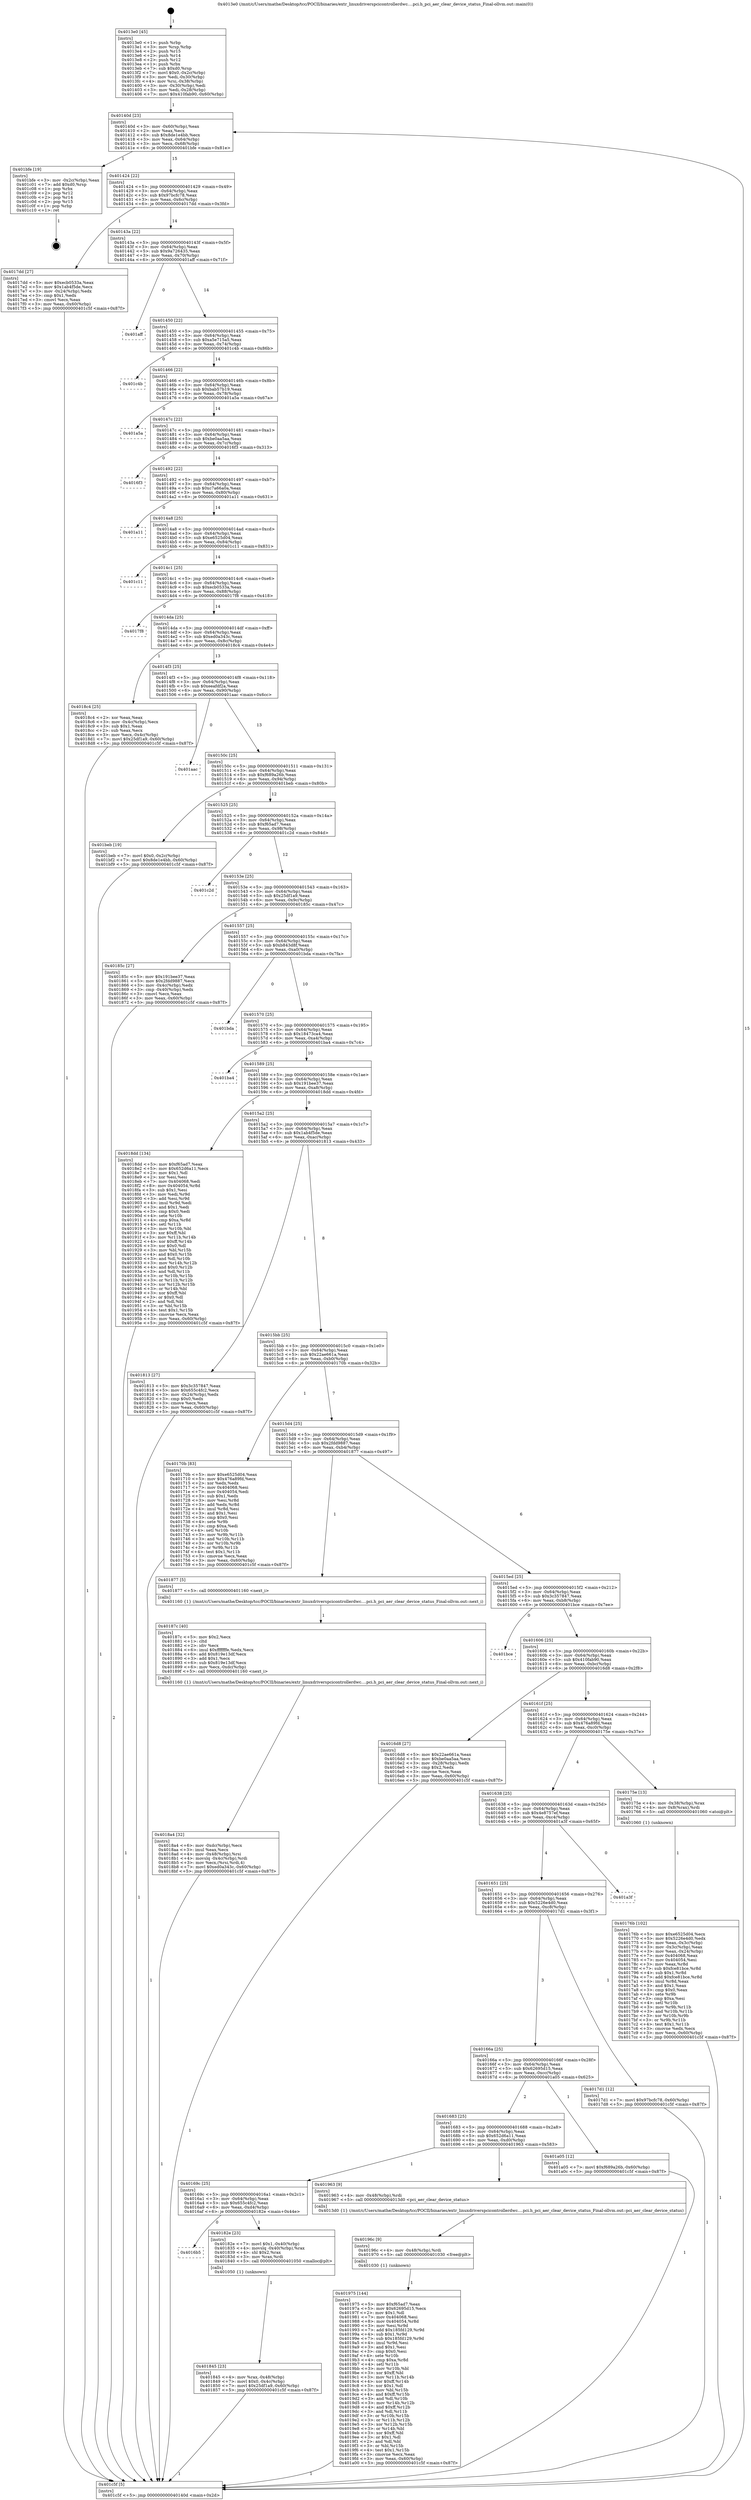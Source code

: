digraph "0x4013e0" {
  label = "0x4013e0 (/mnt/c/Users/mathe/Desktop/tcc/POCII/binaries/extr_linuxdriverspcicontrollerdwc....pci.h_pci_aer_clear_device_status_Final-ollvm.out::main(0))"
  labelloc = "t"
  node[shape=record]

  Entry [label="",width=0.3,height=0.3,shape=circle,fillcolor=black,style=filled]
  "0x40140d" [label="{
     0x40140d [23]\l
     | [instrs]\l
     &nbsp;&nbsp;0x40140d \<+3\>: mov -0x60(%rbp),%eax\l
     &nbsp;&nbsp;0x401410 \<+2\>: mov %eax,%ecx\l
     &nbsp;&nbsp;0x401412 \<+6\>: sub $0x8de1e4bb,%ecx\l
     &nbsp;&nbsp;0x401418 \<+3\>: mov %eax,-0x64(%rbp)\l
     &nbsp;&nbsp;0x40141b \<+3\>: mov %ecx,-0x68(%rbp)\l
     &nbsp;&nbsp;0x40141e \<+6\>: je 0000000000401bfe \<main+0x81e\>\l
  }"]
  "0x401bfe" [label="{
     0x401bfe [19]\l
     | [instrs]\l
     &nbsp;&nbsp;0x401bfe \<+3\>: mov -0x2c(%rbp),%eax\l
     &nbsp;&nbsp;0x401c01 \<+7\>: add $0xd0,%rsp\l
     &nbsp;&nbsp;0x401c08 \<+1\>: pop %rbx\l
     &nbsp;&nbsp;0x401c09 \<+2\>: pop %r12\l
     &nbsp;&nbsp;0x401c0b \<+2\>: pop %r14\l
     &nbsp;&nbsp;0x401c0d \<+2\>: pop %r15\l
     &nbsp;&nbsp;0x401c0f \<+1\>: pop %rbp\l
     &nbsp;&nbsp;0x401c10 \<+1\>: ret\l
  }"]
  "0x401424" [label="{
     0x401424 [22]\l
     | [instrs]\l
     &nbsp;&nbsp;0x401424 \<+5\>: jmp 0000000000401429 \<main+0x49\>\l
     &nbsp;&nbsp;0x401429 \<+3\>: mov -0x64(%rbp),%eax\l
     &nbsp;&nbsp;0x40142c \<+5\>: sub $0x97bcfc78,%eax\l
     &nbsp;&nbsp;0x401431 \<+3\>: mov %eax,-0x6c(%rbp)\l
     &nbsp;&nbsp;0x401434 \<+6\>: je 00000000004017dd \<main+0x3fd\>\l
  }"]
  Exit [label="",width=0.3,height=0.3,shape=circle,fillcolor=black,style=filled,peripheries=2]
  "0x4017dd" [label="{
     0x4017dd [27]\l
     | [instrs]\l
     &nbsp;&nbsp;0x4017dd \<+5\>: mov $0xecb0533a,%eax\l
     &nbsp;&nbsp;0x4017e2 \<+5\>: mov $0x1ab4f5de,%ecx\l
     &nbsp;&nbsp;0x4017e7 \<+3\>: mov -0x24(%rbp),%edx\l
     &nbsp;&nbsp;0x4017ea \<+3\>: cmp $0x1,%edx\l
     &nbsp;&nbsp;0x4017ed \<+3\>: cmovl %ecx,%eax\l
     &nbsp;&nbsp;0x4017f0 \<+3\>: mov %eax,-0x60(%rbp)\l
     &nbsp;&nbsp;0x4017f3 \<+5\>: jmp 0000000000401c5f \<main+0x87f\>\l
  }"]
  "0x40143a" [label="{
     0x40143a [22]\l
     | [instrs]\l
     &nbsp;&nbsp;0x40143a \<+5\>: jmp 000000000040143f \<main+0x5f\>\l
     &nbsp;&nbsp;0x40143f \<+3\>: mov -0x64(%rbp),%eax\l
     &nbsp;&nbsp;0x401442 \<+5\>: sub $0x9a726435,%eax\l
     &nbsp;&nbsp;0x401447 \<+3\>: mov %eax,-0x70(%rbp)\l
     &nbsp;&nbsp;0x40144a \<+6\>: je 0000000000401aff \<main+0x71f\>\l
  }"]
  "0x401975" [label="{
     0x401975 [144]\l
     | [instrs]\l
     &nbsp;&nbsp;0x401975 \<+5\>: mov $0xf65ad7,%eax\l
     &nbsp;&nbsp;0x40197a \<+5\>: mov $0x62695d15,%ecx\l
     &nbsp;&nbsp;0x40197f \<+2\>: mov $0x1,%dl\l
     &nbsp;&nbsp;0x401981 \<+7\>: mov 0x404068,%esi\l
     &nbsp;&nbsp;0x401988 \<+8\>: mov 0x404054,%r8d\l
     &nbsp;&nbsp;0x401990 \<+3\>: mov %esi,%r9d\l
     &nbsp;&nbsp;0x401993 \<+7\>: add $0x185fd129,%r9d\l
     &nbsp;&nbsp;0x40199a \<+4\>: sub $0x1,%r9d\l
     &nbsp;&nbsp;0x40199e \<+7\>: sub $0x185fd129,%r9d\l
     &nbsp;&nbsp;0x4019a5 \<+4\>: imul %r9d,%esi\l
     &nbsp;&nbsp;0x4019a9 \<+3\>: and $0x1,%esi\l
     &nbsp;&nbsp;0x4019ac \<+3\>: cmp $0x0,%esi\l
     &nbsp;&nbsp;0x4019af \<+4\>: sete %r10b\l
     &nbsp;&nbsp;0x4019b3 \<+4\>: cmp $0xa,%r8d\l
     &nbsp;&nbsp;0x4019b7 \<+4\>: setl %r11b\l
     &nbsp;&nbsp;0x4019bb \<+3\>: mov %r10b,%bl\l
     &nbsp;&nbsp;0x4019be \<+3\>: xor $0xff,%bl\l
     &nbsp;&nbsp;0x4019c1 \<+3\>: mov %r11b,%r14b\l
     &nbsp;&nbsp;0x4019c4 \<+4\>: xor $0xff,%r14b\l
     &nbsp;&nbsp;0x4019c8 \<+3\>: xor $0x1,%dl\l
     &nbsp;&nbsp;0x4019cb \<+3\>: mov %bl,%r15b\l
     &nbsp;&nbsp;0x4019ce \<+4\>: and $0xff,%r15b\l
     &nbsp;&nbsp;0x4019d2 \<+3\>: and %dl,%r10b\l
     &nbsp;&nbsp;0x4019d5 \<+3\>: mov %r14b,%r12b\l
     &nbsp;&nbsp;0x4019d8 \<+4\>: and $0xff,%r12b\l
     &nbsp;&nbsp;0x4019dc \<+3\>: and %dl,%r11b\l
     &nbsp;&nbsp;0x4019df \<+3\>: or %r10b,%r15b\l
     &nbsp;&nbsp;0x4019e2 \<+3\>: or %r11b,%r12b\l
     &nbsp;&nbsp;0x4019e5 \<+3\>: xor %r12b,%r15b\l
     &nbsp;&nbsp;0x4019e8 \<+3\>: or %r14b,%bl\l
     &nbsp;&nbsp;0x4019eb \<+3\>: xor $0xff,%bl\l
     &nbsp;&nbsp;0x4019ee \<+3\>: or $0x1,%dl\l
     &nbsp;&nbsp;0x4019f1 \<+2\>: and %dl,%bl\l
     &nbsp;&nbsp;0x4019f3 \<+3\>: or %bl,%r15b\l
     &nbsp;&nbsp;0x4019f6 \<+4\>: test $0x1,%r15b\l
     &nbsp;&nbsp;0x4019fa \<+3\>: cmovne %ecx,%eax\l
     &nbsp;&nbsp;0x4019fd \<+3\>: mov %eax,-0x60(%rbp)\l
     &nbsp;&nbsp;0x401a00 \<+5\>: jmp 0000000000401c5f \<main+0x87f\>\l
  }"]
  "0x401aff" [label="{
     0x401aff\l
  }", style=dashed]
  "0x401450" [label="{
     0x401450 [22]\l
     | [instrs]\l
     &nbsp;&nbsp;0x401450 \<+5\>: jmp 0000000000401455 \<main+0x75\>\l
     &nbsp;&nbsp;0x401455 \<+3\>: mov -0x64(%rbp),%eax\l
     &nbsp;&nbsp;0x401458 \<+5\>: sub $0xa5e715a5,%eax\l
     &nbsp;&nbsp;0x40145d \<+3\>: mov %eax,-0x74(%rbp)\l
     &nbsp;&nbsp;0x401460 \<+6\>: je 0000000000401c4b \<main+0x86b\>\l
  }"]
  "0x40196c" [label="{
     0x40196c [9]\l
     | [instrs]\l
     &nbsp;&nbsp;0x40196c \<+4\>: mov -0x48(%rbp),%rdi\l
     &nbsp;&nbsp;0x401970 \<+5\>: call 0000000000401030 \<free@plt\>\l
     | [calls]\l
     &nbsp;&nbsp;0x401030 \{1\} (unknown)\l
  }"]
  "0x401c4b" [label="{
     0x401c4b\l
  }", style=dashed]
  "0x401466" [label="{
     0x401466 [22]\l
     | [instrs]\l
     &nbsp;&nbsp;0x401466 \<+5\>: jmp 000000000040146b \<main+0x8b\>\l
     &nbsp;&nbsp;0x40146b \<+3\>: mov -0x64(%rbp),%eax\l
     &nbsp;&nbsp;0x40146e \<+5\>: sub $0xbab57b19,%eax\l
     &nbsp;&nbsp;0x401473 \<+3\>: mov %eax,-0x78(%rbp)\l
     &nbsp;&nbsp;0x401476 \<+6\>: je 0000000000401a5a \<main+0x67a\>\l
  }"]
  "0x4018a4" [label="{
     0x4018a4 [32]\l
     | [instrs]\l
     &nbsp;&nbsp;0x4018a4 \<+6\>: mov -0xdc(%rbp),%ecx\l
     &nbsp;&nbsp;0x4018aa \<+3\>: imul %eax,%ecx\l
     &nbsp;&nbsp;0x4018ad \<+4\>: mov -0x48(%rbp),%rsi\l
     &nbsp;&nbsp;0x4018b1 \<+4\>: movslq -0x4c(%rbp),%rdi\l
     &nbsp;&nbsp;0x4018b5 \<+3\>: mov %ecx,(%rsi,%rdi,4)\l
     &nbsp;&nbsp;0x4018b8 \<+7\>: movl $0xed0a343c,-0x60(%rbp)\l
     &nbsp;&nbsp;0x4018bf \<+5\>: jmp 0000000000401c5f \<main+0x87f\>\l
  }"]
  "0x401a5a" [label="{
     0x401a5a\l
  }", style=dashed]
  "0x40147c" [label="{
     0x40147c [22]\l
     | [instrs]\l
     &nbsp;&nbsp;0x40147c \<+5\>: jmp 0000000000401481 \<main+0xa1\>\l
     &nbsp;&nbsp;0x401481 \<+3\>: mov -0x64(%rbp),%eax\l
     &nbsp;&nbsp;0x401484 \<+5\>: sub $0xbe0aa5aa,%eax\l
     &nbsp;&nbsp;0x401489 \<+3\>: mov %eax,-0x7c(%rbp)\l
     &nbsp;&nbsp;0x40148c \<+6\>: je 00000000004016f3 \<main+0x313\>\l
  }"]
  "0x40187c" [label="{
     0x40187c [40]\l
     | [instrs]\l
     &nbsp;&nbsp;0x40187c \<+5\>: mov $0x2,%ecx\l
     &nbsp;&nbsp;0x401881 \<+1\>: cltd\l
     &nbsp;&nbsp;0x401882 \<+2\>: idiv %ecx\l
     &nbsp;&nbsp;0x401884 \<+6\>: imul $0xfffffffe,%edx,%ecx\l
     &nbsp;&nbsp;0x40188a \<+6\>: add $0x819e13df,%ecx\l
     &nbsp;&nbsp;0x401890 \<+3\>: add $0x1,%ecx\l
     &nbsp;&nbsp;0x401893 \<+6\>: sub $0x819e13df,%ecx\l
     &nbsp;&nbsp;0x401899 \<+6\>: mov %ecx,-0xdc(%rbp)\l
     &nbsp;&nbsp;0x40189f \<+5\>: call 0000000000401160 \<next_i\>\l
     | [calls]\l
     &nbsp;&nbsp;0x401160 \{1\} (/mnt/c/Users/mathe/Desktop/tcc/POCII/binaries/extr_linuxdriverspcicontrollerdwc....pci.h_pci_aer_clear_device_status_Final-ollvm.out::next_i)\l
  }"]
  "0x4016f3" [label="{
     0x4016f3\l
  }", style=dashed]
  "0x401492" [label="{
     0x401492 [22]\l
     | [instrs]\l
     &nbsp;&nbsp;0x401492 \<+5\>: jmp 0000000000401497 \<main+0xb7\>\l
     &nbsp;&nbsp;0x401497 \<+3\>: mov -0x64(%rbp),%eax\l
     &nbsp;&nbsp;0x40149a \<+5\>: sub $0xc7a66a0a,%eax\l
     &nbsp;&nbsp;0x40149f \<+3\>: mov %eax,-0x80(%rbp)\l
     &nbsp;&nbsp;0x4014a2 \<+6\>: je 0000000000401a11 \<main+0x631\>\l
  }"]
  "0x401845" [label="{
     0x401845 [23]\l
     | [instrs]\l
     &nbsp;&nbsp;0x401845 \<+4\>: mov %rax,-0x48(%rbp)\l
     &nbsp;&nbsp;0x401849 \<+7\>: movl $0x0,-0x4c(%rbp)\l
     &nbsp;&nbsp;0x401850 \<+7\>: movl $0x25df1a9,-0x60(%rbp)\l
     &nbsp;&nbsp;0x401857 \<+5\>: jmp 0000000000401c5f \<main+0x87f\>\l
  }"]
  "0x401a11" [label="{
     0x401a11\l
  }", style=dashed]
  "0x4014a8" [label="{
     0x4014a8 [25]\l
     | [instrs]\l
     &nbsp;&nbsp;0x4014a8 \<+5\>: jmp 00000000004014ad \<main+0xcd\>\l
     &nbsp;&nbsp;0x4014ad \<+3\>: mov -0x64(%rbp),%eax\l
     &nbsp;&nbsp;0x4014b0 \<+5\>: sub $0xe6525d04,%eax\l
     &nbsp;&nbsp;0x4014b5 \<+6\>: mov %eax,-0x84(%rbp)\l
     &nbsp;&nbsp;0x4014bb \<+6\>: je 0000000000401c11 \<main+0x831\>\l
  }"]
  "0x4016b5" [label="{
     0x4016b5\l
  }", style=dashed]
  "0x401c11" [label="{
     0x401c11\l
  }", style=dashed]
  "0x4014c1" [label="{
     0x4014c1 [25]\l
     | [instrs]\l
     &nbsp;&nbsp;0x4014c1 \<+5\>: jmp 00000000004014c6 \<main+0xe6\>\l
     &nbsp;&nbsp;0x4014c6 \<+3\>: mov -0x64(%rbp),%eax\l
     &nbsp;&nbsp;0x4014c9 \<+5\>: sub $0xecb0533a,%eax\l
     &nbsp;&nbsp;0x4014ce \<+6\>: mov %eax,-0x88(%rbp)\l
     &nbsp;&nbsp;0x4014d4 \<+6\>: je 00000000004017f8 \<main+0x418\>\l
  }"]
  "0x40182e" [label="{
     0x40182e [23]\l
     | [instrs]\l
     &nbsp;&nbsp;0x40182e \<+7\>: movl $0x1,-0x40(%rbp)\l
     &nbsp;&nbsp;0x401835 \<+4\>: movslq -0x40(%rbp),%rax\l
     &nbsp;&nbsp;0x401839 \<+4\>: shl $0x2,%rax\l
     &nbsp;&nbsp;0x40183d \<+3\>: mov %rax,%rdi\l
     &nbsp;&nbsp;0x401840 \<+5\>: call 0000000000401050 \<malloc@plt\>\l
     | [calls]\l
     &nbsp;&nbsp;0x401050 \{1\} (unknown)\l
  }"]
  "0x4017f8" [label="{
     0x4017f8\l
  }", style=dashed]
  "0x4014da" [label="{
     0x4014da [25]\l
     | [instrs]\l
     &nbsp;&nbsp;0x4014da \<+5\>: jmp 00000000004014df \<main+0xff\>\l
     &nbsp;&nbsp;0x4014df \<+3\>: mov -0x64(%rbp),%eax\l
     &nbsp;&nbsp;0x4014e2 \<+5\>: sub $0xed0a343c,%eax\l
     &nbsp;&nbsp;0x4014e7 \<+6\>: mov %eax,-0x8c(%rbp)\l
     &nbsp;&nbsp;0x4014ed \<+6\>: je 00000000004018c4 \<main+0x4e4\>\l
  }"]
  "0x40169c" [label="{
     0x40169c [25]\l
     | [instrs]\l
     &nbsp;&nbsp;0x40169c \<+5\>: jmp 00000000004016a1 \<main+0x2c1\>\l
     &nbsp;&nbsp;0x4016a1 \<+3\>: mov -0x64(%rbp),%eax\l
     &nbsp;&nbsp;0x4016a4 \<+5\>: sub $0x655c4fc2,%eax\l
     &nbsp;&nbsp;0x4016a9 \<+6\>: mov %eax,-0xd4(%rbp)\l
     &nbsp;&nbsp;0x4016af \<+6\>: je 000000000040182e \<main+0x44e\>\l
  }"]
  "0x4018c4" [label="{
     0x4018c4 [25]\l
     | [instrs]\l
     &nbsp;&nbsp;0x4018c4 \<+2\>: xor %eax,%eax\l
     &nbsp;&nbsp;0x4018c6 \<+3\>: mov -0x4c(%rbp),%ecx\l
     &nbsp;&nbsp;0x4018c9 \<+3\>: sub $0x1,%eax\l
     &nbsp;&nbsp;0x4018cc \<+2\>: sub %eax,%ecx\l
     &nbsp;&nbsp;0x4018ce \<+3\>: mov %ecx,-0x4c(%rbp)\l
     &nbsp;&nbsp;0x4018d1 \<+7\>: movl $0x25df1a9,-0x60(%rbp)\l
     &nbsp;&nbsp;0x4018d8 \<+5\>: jmp 0000000000401c5f \<main+0x87f\>\l
  }"]
  "0x4014f3" [label="{
     0x4014f3 [25]\l
     | [instrs]\l
     &nbsp;&nbsp;0x4014f3 \<+5\>: jmp 00000000004014f8 \<main+0x118\>\l
     &nbsp;&nbsp;0x4014f8 \<+3\>: mov -0x64(%rbp),%eax\l
     &nbsp;&nbsp;0x4014fb \<+5\>: sub $0xeeafdf2a,%eax\l
     &nbsp;&nbsp;0x401500 \<+6\>: mov %eax,-0x90(%rbp)\l
     &nbsp;&nbsp;0x401506 \<+6\>: je 0000000000401aac \<main+0x6cc\>\l
  }"]
  "0x401963" [label="{
     0x401963 [9]\l
     | [instrs]\l
     &nbsp;&nbsp;0x401963 \<+4\>: mov -0x48(%rbp),%rdi\l
     &nbsp;&nbsp;0x401967 \<+5\>: call 00000000004013d0 \<pci_aer_clear_device_status\>\l
     | [calls]\l
     &nbsp;&nbsp;0x4013d0 \{1\} (/mnt/c/Users/mathe/Desktop/tcc/POCII/binaries/extr_linuxdriverspcicontrollerdwc....pci.h_pci_aer_clear_device_status_Final-ollvm.out::pci_aer_clear_device_status)\l
  }"]
  "0x401aac" [label="{
     0x401aac\l
  }", style=dashed]
  "0x40150c" [label="{
     0x40150c [25]\l
     | [instrs]\l
     &nbsp;&nbsp;0x40150c \<+5\>: jmp 0000000000401511 \<main+0x131\>\l
     &nbsp;&nbsp;0x401511 \<+3\>: mov -0x64(%rbp),%eax\l
     &nbsp;&nbsp;0x401514 \<+5\>: sub $0xf689a26b,%eax\l
     &nbsp;&nbsp;0x401519 \<+6\>: mov %eax,-0x94(%rbp)\l
     &nbsp;&nbsp;0x40151f \<+6\>: je 0000000000401beb \<main+0x80b\>\l
  }"]
  "0x401683" [label="{
     0x401683 [25]\l
     | [instrs]\l
     &nbsp;&nbsp;0x401683 \<+5\>: jmp 0000000000401688 \<main+0x2a8\>\l
     &nbsp;&nbsp;0x401688 \<+3\>: mov -0x64(%rbp),%eax\l
     &nbsp;&nbsp;0x40168b \<+5\>: sub $0x652d6a11,%eax\l
     &nbsp;&nbsp;0x401690 \<+6\>: mov %eax,-0xd0(%rbp)\l
     &nbsp;&nbsp;0x401696 \<+6\>: je 0000000000401963 \<main+0x583\>\l
  }"]
  "0x401beb" [label="{
     0x401beb [19]\l
     | [instrs]\l
     &nbsp;&nbsp;0x401beb \<+7\>: movl $0x0,-0x2c(%rbp)\l
     &nbsp;&nbsp;0x401bf2 \<+7\>: movl $0x8de1e4bb,-0x60(%rbp)\l
     &nbsp;&nbsp;0x401bf9 \<+5\>: jmp 0000000000401c5f \<main+0x87f\>\l
  }"]
  "0x401525" [label="{
     0x401525 [25]\l
     | [instrs]\l
     &nbsp;&nbsp;0x401525 \<+5\>: jmp 000000000040152a \<main+0x14a\>\l
     &nbsp;&nbsp;0x40152a \<+3\>: mov -0x64(%rbp),%eax\l
     &nbsp;&nbsp;0x40152d \<+5\>: sub $0xf65ad7,%eax\l
     &nbsp;&nbsp;0x401532 \<+6\>: mov %eax,-0x98(%rbp)\l
     &nbsp;&nbsp;0x401538 \<+6\>: je 0000000000401c2d \<main+0x84d\>\l
  }"]
  "0x401a05" [label="{
     0x401a05 [12]\l
     | [instrs]\l
     &nbsp;&nbsp;0x401a05 \<+7\>: movl $0xf689a26b,-0x60(%rbp)\l
     &nbsp;&nbsp;0x401a0c \<+5\>: jmp 0000000000401c5f \<main+0x87f\>\l
  }"]
  "0x401c2d" [label="{
     0x401c2d\l
  }", style=dashed]
  "0x40153e" [label="{
     0x40153e [25]\l
     | [instrs]\l
     &nbsp;&nbsp;0x40153e \<+5\>: jmp 0000000000401543 \<main+0x163\>\l
     &nbsp;&nbsp;0x401543 \<+3\>: mov -0x64(%rbp),%eax\l
     &nbsp;&nbsp;0x401546 \<+5\>: sub $0x25df1a9,%eax\l
     &nbsp;&nbsp;0x40154b \<+6\>: mov %eax,-0x9c(%rbp)\l
     &nbsp;&nbsp;0x401551 \<+6\>: je 000000000040185c \<main+0x47c\>\l
  }"]
  "0x40166a" [label="{
     0x40166a [25]\l
     | [instrs]\l
     &nbsp;&nbsp;0x40166a \<+5\>: jmp 000000000040166f \<main+0x28f\>\l
     &nbsp;&nbsp;0x40166f \<+3\>: mov -0x64(%rbp),%eax\l
     &nbsp;&nbsp;0x401672 \<+5\>: sub $0x62695d15,%eax\l
     &nbsp;&nbsp;0x401677 \<+6\>: mov %eax,-0xcc(%rbp)\l
     &nbsp;&nbsp;0x40167d \<+6\>: je 0000000000401a05 \<main+0x625\>\l
  }"]
  "0x40185c" [label="{
     0x40185c [27]\l
     | [instrs]\l
     &nbsp;&nbsp;0x40185c \<+5\>: mov $0x191bee37,%eax\l
     &nbsp;&nbsp;0x401861 \<+5\>: mov $0x2fdd9887,%ecx\l
     &nbsp;&nbsp;0x401866 \<+3\>: mov -0x4c(%rbp),%edx\l
     &nbsp;&nbsp;0x401869 \<+3\>: cmp -0x40(%rbp),%edx\l
     &nbsp;&nbsp;0x40186c \<+3\>: cmovl %ecx,%eax\l
     &nbsp;&nbsp;0x40186f \<+3\>: mov %eax,-0x60(%rbp)\l
     &nbsp;&nbsp;0x401872 \<+5\>: jmp 0000000000401c5f \<main+0x87f\>\l
  }"]
  "0x401557" [label="{
     0x401557 [25]\l
     | [instrs]\l
     &nbsp;&nbsp;0x401557 \<+5\>: jmp 000000000040155c \<main+0x17c\>\l
     &nbsp;&nbsp;0x40155c \<+3\>: mov -0x64(%rbp),%eax\l
     &nbsp;&nbsp;0x40155f \<+5\>: sub $0xb843d8f,%eax\l
     &nbsp;&nbsp;0x401564 \<+6\>: mov %eax,-0xa0(%rbp)\l
     &nbsp;&nbsp;0x40156a \<+6\>: je 0000000000401bda \<main+0x7fa\>\l
  }"]
  "0x4017d1" [label="{
     0x4017d1 [12]\l
     | [instrs]\l
     &nbsp;&nbsp;0x4017d1 \<+7\>: movl $0x97bcfc78,-0x60(%rbp)\l
     &nbsp;&nbsp;0x4017d8 \<+5\>: jmp 0000000000401c5f \<main+0x87f\>\l
  }"]
  "0x401bda" [label="{
     0x401bda\l
  }", style=dashed]
  "0x401570" [label="{
     0x401570 [25]\l
     | [instrs]\l
     &nbsp;&nbsp;0x401570 \<+5\>: jmp 0000000000401575 \<main+0x195\>\l
     &nbsp;&nbsp;0x401575 \<+3\>: mov -0x64(%rbp),%eax\l
     &nbsp;&nbsp;0x401578 \<+5\>: sub $0x18473ca4,%eax\l
     &nbsp;&nbsp;0x40157d \<+6\>: mov %eax,-0xa4(%rbp)\l
     &nbsp;&nbsp;0x401583 \<+6\>: je 0000000000401ba4 \<main+0x7c4\>\l
  }"]
  "0x401651" [label="{
     0x401651 [25]\l
     | [instrs]\l
     &nbsp;&nbsp;0x401651 \<+5\>: jmp 0000000000401656 \<main+0x276\>\l
     &nbsp;&nbsp;0x401656 \<+3\>: mov -0x64(%rbp),%eax\l
     &nbsp;&nbsp;0x401659 \<+5\>: sub $0x5226e4d0,%eax\l
     &nbsp;&nbsp;0x40165e \<+6\>: mov %eax,-0xc8(%rbp)\l
     &nbsp;&nbsp;0x401664 \<+6\>: je 00000000004017d1 \<main+0x3f1\>\l
  }"]
  "0x401ba4" [label="{
     0x401ba4\l
  }", style=dashed]
  "0x401589" [label="{
     0x401589 [25]\l
     | [instrs]\l
     &nbsp;&nbsp;0x401589 \<+5\>: jmp 000000000040158e \<main+0x1ae\>\l
     &nbsp;&nbsp;0x40158e \<+3\>: mov -0x64(%rbp),%eax\l
     &nbsp;&nbsp;0x401591 \<+5\>: sub $0x191bee37,%eax\l
     &nbsp;&nbsp;0x401596 \<+6\>: mov %eax,-0xa8(%rbp)\l
     &nbsp;&nbsp;0x40159c \<+6\>: je 00000000004018dd \<main+0x4fd\>\l
  }"]
  "0x401a3f" [label="{
     0x401a3f\l
  }", style=dashed]
  "0x4018dd" [label="{
     0x4018dd [134]\l
     | [instrs]\l
     &nbsp;&nbsp;0x4018dd \<+5\>: mov $0xf65ad7,%eax\l
     &nbsp;&nbsp;0x4018e2 \<+5\>: mov $0x652d6a11,%ecx\l
     &nbsp;&nbsp;0x4018e7 \<+2\>: mov $0x1,%dl\l
     &nbsp;&nbsp;0x4018e9 \<+2\>: xor %esi,%esi\l
     &nbsp;&nbsp;0x4018eb \<+7\>: mov 0x404068,%edi\l
     &nbsp;&nbsp;0x4018f2 \<+8\>: mov 0x404054,%r8d\l
     &nbsp;&nbsp;0x4018fa \<+3\>: sub $0x1,%esi\l
     &nbsp;&nbsp;0x4018fd \<+3\>: mov %edi,%r9d\l
     &nbsp;&nbsp;0x401900 \<+3\>: add %esi,%r9d\l
     &nbsp;&nbsp;0x401903 \<+4\>: imul %r9d,%edi\l
     &nbsp;&nbsp;0x401907 \<+3\>: and $0x1,%edi\l
     &nbsp;&nbsp;0x40190a \<+3\>: cmp $0x0,%edi\l
     &nbsp;&nbsp;0x40190d \<+4\>: sete %r10b\l
     &nbsp;&nbsp;0x401911 \<+4\>: cmp $0xa,%r8d\l
     &nbsp;&nbsp;0x401915 \<+4\>: setl %r11b\l
     &nbsp;&nbsp;0x401919 \<+3\>: mov %r10b,%bl\l
     &nbsp;&nbsp;0x40191c \<+3\>: xor $0xff,%bl\l
     &nbsp;&nbsp;0x40191f \<+3\>: mov %r11b,%r14b\l
     &nbsp;&nbsp;0x401922 \<+4\>: xor $0xff,%r14b\l
     &nbsp;&nbsp;0x401926 \<+3\>: xor $0x0,%dl\l
     &nbsp;&nbsp;0x401929 \<+3\>: mov %bl,%r15b\l
     &nbsp;&nbsp;0x40192c \<+4\>: and $0x0,%r15b\l
     &nbsp;&nbsp;0x401930 \<+3\>: and %dl,%r10b\l
     &nbsp;&nbsp;0x401933 \<+3\>: mov %r14b,%r12b\l
     &nbsp;&nbsp;0x401936 \<+4\>: and $0x0,%r12b\l
     &nbsp;&nbsp;0x40193a \<+3\>: and %dl,%r11b\l
     &nbsp;&nbsp;0x40193d \<+3\>: or %r10b,%r15b\l
     &nbsp;&nbsp;0x401940 \<+3\>: or %r11b,%r12b\l
     &nbsp;&nbsp;0x401943 \<+3\>: xor %r12b,%r15b\l
     &nbsp;&nbsp;0x401946 \<+3\>: or %r14b,%bl\l
     &nbsp;&nbsp;0x401949 \<+3\>: xor $0xff,%bl\l
     &nbsp;&nbsp;0x40194c \<+3\>: or $0x0,%dl\l
     &nbsp;&nbsp;0x40194f \<+2\>: and %dl,%bl\l
     &nbsp;&nbsp;0x401951 \<+3\>: or %bl,%r15b\l
     &nbsp;&nbsp;0x401954 \<+4\>: test $0x1,%r15b\l
     &nbsp;&nbsp;0x401958 \<+3\>: cmovne %ecx,%eax\l
     &nbsp;&nbsp;0x40195b \<+3\>: mov %eax,-0x60(%rbp)\l
     &nbsp;&nbsp;0x40195e \<+5\>: jmp 0000000000401c5f \<main+0x87f\>\l
  }"]
  "0x4015a2" [label="{
     0x4015a2 [25]\l
     | [instrs]\l
     &nbsp;&nbsp;0x4015a2 \<+5\>: jmp 00000000004015a7 \<main+0x1c7\>\l
     &nbsp;&nbsp;0x4015a7 \<+3\>: mov -0x64(%rbp),%eax\l
     &nbsp;&nbsp;0x4015aa \<+5\>: sub $0x1ab4f5de,%eax\l
     &nbsp;&nbsp;0x4015af \<+6\>: mov %eax,-0xac(%rbp)\l
     &nbsp;&nbsp;0x4015b5 \<+6\>: je 0000000000401813 \<main+0x433\>\l
  }"]
  "0x40176b" [label="{
     0x40176b [102]\l
     | [instrs]\l
     &nbsp;&nbsp;0x40176b \<+5\>: mov $0xe6525d04,%ecx\l
     &nbsp;&nbsp;0x401770 \<+5\>: mov $0x5226e4d0,%edx\l
     &nbsp;&nbsp;0x401775 \<+3\>: mov %eax,-0x3c(%rbp)\l
     &nbsp;&nbsp;0x401778 \<+3\>: mov -0x3c(%rbp),%eax\l
     &nbsp;&nbsp;0x40177b \<+3\>: mov %eax,-0x24(%rbp)\l
     &nbsp;&nbsp;0x40177e \<+7\>: mov 0x404068,%eax\l
     &nbsp;&nbsp;0x401785 \<+7\>: mov 0x404054,%esi\l
     &nbsp;&nbsp;0x40178c \<+3\>: mov %eax,%r8d\l
     &nbsp;&nbsp;0x40178f \<+7\>: sub $0xfce81bce,%r8d\l
     &nbsp;&nbsp;0x401796 \<+4\>: sub $0x1,%r8d\l
     &nbsp;&nbsp;0x40179a \<+7\>: add $0xfce81bce,%r8d\l
     &nbsp;&nbsp;0x4017a1 \<+4\>: imul %r8d,%eax\l
     &nbsp;&nbsp;0x4017a5 \<+3\>: and $0x1,%eax\l
     &nbsp;&nbsp;0x4017a8 \<+3\>: cmp $0x0,%eax\l
     &nbsp;&nbsp;0x4017ab \<+4\>: sete %r9b\l
     &nbsp;&nbsp;0x4017af \<+3\>: cmp $0xa,%esi\l
     &nbsp;&nbsp;0x4017b2 \<+4\>: setl %r10b\l
     &nbsp;&nbsp;0x4017b6 \<+3\>: mov %r9b,%r11b\l
     &nbsp;&nbsp;0x4017b9 \<+3\>: and %r10b,%r11b\l
     &nbsp;&nbsp;0x4017bc \<+3\>: xor %r10b,%r9b\l
     &nbsp;&nbsp;0x4017bf \<+3\>: or %r9b,%r11b\l
     &nbsp;&nbsp;0x4017c2 \<+4\>: test $0x1,%r11b\l
     &nbsp;&nbsp;0x4017c6 \<+3\>: cmovne %edx,%ecx\l
     &nbsp;&nbsp;0x4017c9 \<+3\>: mov %ecx,-0x60(%rbp)\l
     &nbsp;&nbsp;0x4017cc \<+5\>: jmp 0000000000401c5f \<main+0x87f\>\l
  }"]
  "0x401813" [label="{
     0x401813 [27]\l
     | [instrs]\l
     &nbsp;&nbsp;0x401813 \<+5\>: mov $0x3c357847,%eax\l
     &nbsp;&nbsp;0x401818 \<+5\>: mov $0x655c4fc2,%ecx\l
     &nbsp;&nbsp;0x40181d \<+3\>: mov -0x24(%rbp),%edx\l
     &nbsp;&nbsp;0x401820 \<+3\>: cmp $0x0,%edx\l
     &nbsp;&nbsp;0x401823 \<+3\>: cmove %ecx,%eax\l
     &nbsp;&nbsp;0x401826 \<+3\>: mov %eax,-0x60(%rbp)\l
     &nbsp;&nbsp;0x401829 \<+5\>: jmp 0000000000401c5f \<main+0x87f\>\l
  }"]
  "0x4015bb" [label="{
     0x4015bb [25]\l
     | [instrs]\l
     &nbsp;&nbsp;0x4015bb \<+5\>: jmp 00000000004015c0 \<main+0x1e0\>\l
     &nbsp;&nbsp;0x4015c0 \<+3\>: mov -0x64(%rbp),%eax\l
     &nbsp;&nbsp;0x4015c3 \<+5\>: sub $0x22ae661a,%eax\l
     &nbsp;&nbsp;0x4015c8 \<+6\>: mov %eax,-0xb0(%rbp)\l
     &nbsp;&nbsp;0x4015ce \<+6\>: je 000000000040170b \<main+0x32b\>\l
  }"]
  "0x401638" [label="{
     0x401638 [25]\l
     | [instrs]\l
     &nbsp;&nbsp;0x401638 \<+5\>: jmp 000000000040163d \<main+0x25d\>\l
     &nbsp;&nbsp;0x40163d \<+3\>: mov -0x64(%rbp),%eax\l
     &nbsp;&nbsp;0x401640 \<+5\>: sub $0x4e8757ef,%eax\l
     &nbsp;&nbsp;0x401645 \<+6\>: mov %eax,-0xc4(%rbp)\l
     &nbsp;&nbsp;0x40164b \<+6\>: je 0000000000401a3f \<main+0x65f\>\l
  }"]
  "0x40170b" [label="{
     0x40170b [83]\l
     | [instrs]\l
     &nbsp;&nbsp;0x40170b \<+5\>: mov $0xe6525d04,%eax\l
     &nbsp;&nbsp;0x401710 \<+5\>: mov $0x476a89fd,%ecx\l
     &nbsp;&nbsp;0x401715 \<+2\>: xor %edx,%edx\l
     &nbsp;&nbsp;0x401717 \<+7\>: mov 0x404068,%esi\l
     &nbsp;&nbsp;0x40171e \<+7\>: mov 0x404054,%edi\l
     &nbsp;&nbsp;0x401725 \<+3\>: sub $0x1,%edx\l
     &nbsp;&nbsp;0x401728 \<+3\>: mov %esi,%r8d\l
     &nbsp;&nbsp;0x40172b \<+3\>: add %edx,%r8d\l
     &nbsp;&nbsp;0x40172e \<+4\>: imul %r8d,%esi\l
     &nbsp;&nbsp;0x401732 \<+3\>: and $0x1,%esi\l
     &nbsp;&nbsp;0x401735 \<+3\>: cmp $0x0,%esi\l
     &nbsp;&nbsp;0x401738 \<+4\>: sete %r9b\l
     &nbsp;&nbsp;0x40173c \<+3\>: cmp $0xa,%edi\l
     &nbsp;&nbsp;0x40173f \<+4\>: setl %r10b\l
     &nbsp;&nbsp;0x401743 \<+3\>: mov %r9b,%r11b\l
     &nbsp;&nbsp;0x401746 \<+3\>: and %r10b,%r11b\l
     &nbsp;&nbsp;0x401749 \<+3\>: xor %r10b,%r9b\l
     &nbsp;&nbsp;0x40174c \<+3\>: or %r9b,%r11b\l
     &nbsp;&nbsp;0x40174f \<+4\>: test $0x1,%r11b\l
     &nbsp;&nbsp;0x401753 \<+3\>: cmovne %ecx,%eax\l
     &nbsp;&nbsp;0x401756 \<+3\>: mov %eax,-0x60(%rbp)\l
     &nbsp;&nbsp;0x401759 \<+5\>: jmp 0000000000401c5f \<main+0x87f\>\l
  }"]
  "0x4015d4" [label="{
     0x4015d4 [25]\l
     | [instrs]\l
     &nbsp;&nbsp;0x4015d4 \<+5\>: jmp 00000000004015d9 \<main+0x1f9\>\l
     &nbsp;&nbsp;0x4015d9 \<+3\>: mov -0x64(%rbp),%eax\l
     &nbsp;&nbsp;0x4015dc \<+5\>: sub $0x2fdd9887,%eax\l
     &nbsp;&nbsp;0x4015e1 \<+6\>: mov %eax,-0xb4(%rbp)\l
     &nbsp;&nbsp;0x4015e7 \<+6\>: je 0000000000401877 \<main+0x497\>\l
  }"]
  "0x40175e" [label="{
     0x40175e [13]\l
     | [instrs]\l
     &nbsp;&nbsp;0x40175e \<+4\>: mov -0x38(%rbp),%rax\l
     &nbsp;&nbsp;0x401762 \<+4\>: mov 0x8(%rax),%rdi\l
     &nbsp;&nbsp;0x401766 \<+5\>: call 0000000000401060 \<atoi@plt\>\l
     | [calls]\l
     &nbsp;&nbsp;0x401060 \{1\} (unknown)\l
  }"]
  "0x401877" [label="{
     0x401877 [5]\l
     | [instrs]\l
     &nbsp;&nbsp;0x401877 \<+5\>: call 0000000000401160 \<next_i\>\l
     | [calls]\l
     &nbsp;&nbsp;0x401160 \{1\} (/mnt/c/Users/mathe/Desktop/tcc/POCII/binaries/extr_linuxdriverspcicontrollerdwc....pci.h_pci_aer_clear_device_status_Final-ollvm.out::next_i)\l
  }"]
  "0x4015ed" [label="{
     0x4015ed [25]\l
     | [instrs]\l
     &nbsp;&nbsp;0x4015ed \<+5\>: jmp 00000000004015f2 \<main+0x212\>\l
     &nbsp;&nbsp;0x4015f2 \<+3\>: mov -0x64(%rbp),%eax\l
     &nbsp;&nbsp;0x4015f5 \<+5\>: sub $0x3c357847,%eax\l
     &nbsp;&nbsp;0x4015fa \<+6\>: mov %eax,-0xb8(%rbp)\l
     &nbsp;&nbsp;0x401600 \<+6\>: je 0000000000401bce \<main+0x7ee\>\l
  }"]
  "0x4013e0" [label="{
     0x4013e0 [45]\l
     | [instrs]\l
     &nbsp;&nbsp;0x4013e0 \<+1\>: push %rbp\l
     &nbsp;&nbsp;0x4013e1 \<+3\>: mov %rsp,%rbp\l
     &nbsp;&nbsp;0x4013e4 \<+2\>: push %r15\l
     &nbsp;&nbsp;0x4013e6 \<+2\>: push %r14\l
     &nbsp;&nbsp;0x4013e8 \<+2\>: push %r12\l
     &nbsp;&nbsp;0x4013ea \<+1\>: push %rbx\l
     &nbsp;&nbsp;0x4013eb \<+7\>: sub $0xd0,%rsp\l
     &nbsp;&nbsp;0x4013f2 \<+7\>: movl $0x0,-0x2c(%rbp)\l
     &nbsp;&nbsp;0x4013f9 \<+3\>: mov %edi,-0x30(%rbp)\l
     &nbsp;&nbsp;0x4013fc \<+4\>: mov %rsi,-0x38(%rbp)\l
     &nbsp;&nbsp;0x401400 \<+3\>: mov -0x30(%rbp),%edi\l
     &nbsp;&nbsp;0x401403 \<+3\>: mov %edi,-0x28(%rbp)\l
     &nbsp;&nbsp;0x401406 \<+7\>: movl $0x410fab90,-0x60(%rbp)\l
  }"]
  "0x401bce" [label="{
     0x401bce\l
  }", style=dashed]
  "0x401606" [label="{
     0x401606 [25]\l
     | [instrs]\l
     &nbsp;&nbsp;0x401606 \<+5\>: jmp 000000000040160b \<main+0x22b\>\l
     &nbsp;&nbsp;0x40160b \<+3\>: mov -0x64(%rbp),%eax\l
     &nbsp;&nbsp;0x40160e \<+5\>: sub $0x410fab90,%eax\l
     &nbsp;&nbsp;0x401613 \<+6\>: mov %eax,-0xbc(%rbp)\l
     &nbsp;&nbsp;0x401619 \<+6\>: je 00000000004016d8 \<main+0x2f8\>\l
  }"]
  "0x401c5f" [label="{
     0x401c5f [5]\l
     | [instrs]\l
     &nbsp;&nbsp;0x401c5f \<+5\>: jmp 000000000040140d \<main+0x2d\>\l
  }"]
  "0x4016d8" [label="{
     0x4016d8 [27]\l
     | [instrs]\l
     &nbsp;&nbsp;0x4016d8 \<+5\>: mov $0x22ae661a,%eax\l
     &nbsp;&nbsp;0x4016dd \<+5\>: mov $0xbe0aa5aa,%ecx\l
     &nbsp;&nbsp;0x4016e2 \<+3\>: mov -0x28(%rbp),%edx\l
     &nbsp;&nbsp;0x4016e5 \<+3\>: cmp $0x2,%edx\l
     &nbsp;&nbsp;0x4016e8 \<+3\>: cmovne %ecx,%eax\l
     &nbsp;&nbsp;0x4016eb \<+3\>: mov %eax,-0x60(%rbp)\l
     &nbsp;&nbsp;0x4016ee \<+5\>: jmp 0000000000401c5f \<main+0x87f\>\l
  }"]
  "0x40161f" [label="{
     0x40161f [25]\l
     | [instrs]\l
     &nbsp;&nbsp;0x40161f \<+5\>: jmp 0000000000401624 \<main+0x244\>\l
     &nbsp;&nbsp;0x401624 \<+3\>: mov -0x64(%rbp),%eax\l
     &nbsp;&nbsp;0x401627 \<+5\>: sub $0x476a89fd,%eax\l
     &nbsp;&nbsp;0x40162c \<+6\>: mov %eax,-0xc0(%rbp)\l
     &nbsp;&nbsp;0x401632 \<+6\>: je 000000000040175e \<main+0x37e\>\l
  }"]
  Entry -> "0x4013e0" [label=" 1"]
  "0x40140d" -> "0x401bfe" [label=" 1"]
  "0x40140d" -> "0x401424" [label=" 15"]
  "0x401bfe" -> Exit [label=" 1"]
  "0x401424" -> "0x4017dd" [label=" 1"]
  "0x401424" -> "0x40143a" [label=" 14"]
  "0x401beb" -> "0x401c5f" [label=" 1"]
  "0x40143a" -> "0x401aff" [label=" 0"]
  "0x40143a" -> "0x401450" [label=" 14"]
  "0x401a05" -> "0x401c5f" [label=" 1"]
  "0x401450" -> "0x401c4b" [label=" 0"]
  "0x401450" -> "0x401466" [label=" 14"]
  "0x401975" -> "0x401c5f" [label=" 1"]
  "0x401466" -> "0x401a5a" [label=" 0"]
  "0x401466" -> "0x40147c" [label=" 14"]
  "0x40196c" -> "0x401975" [label=" 1"]
  "0x40147c" -> "0x4016f3" [label=" 0"]
  "0x40147c" -> "0x401492" [label=" 14"]
  "0x401963" -> "0x40196c" [label=" 1"]
  "0x401492" -> "0x401a11" [label=" 0"]
  "0x401492" -> "0x4014a8" [label=" 14"]
  "0x4018dd" -> "0x401c5f" [label=" 1"]
  "0x4014a8" -> "0x401c11" [label=" 0"]
  "0x4014a8" -> "0x4014c1" [label=" 14"]
  "0x4018c4" -> "0x401c5f" [label=" 1"]
  "0x4014c1" -> "0x4017f8" [label=" 0"]
  "0x4014c1" -> "0x4014da" [label=" 14"]
  "0x4018a4" -> "0x401c5f" [label=" 1"]
  "0x4014da" -> "0x4018c4" [label=" 1"]
  "0x4014da" -> "0x4014f3" [label=" 13"]
  "0x401877" -> "0x40187c" [label=" 1"]
  "0x4014f3" -> "0x401aac" [label=" 0"]
  "0x4014f3" -> "0x40150c" [label=" 13"]
  "0x40185c" -> "0x401c5f" [label=" 2"]
  "0x40150c" -> "0x401beb" [label=" 1"]
  "0x40150c" -> "0x401525" [label=" 12"]
  "0x40182e" -> "0x401845" [label=" 1"]
  "0x401525" -> "0x401c2d" [label=" 0"]
  "0x401525" -> "0x40153e" [label=" 12"]
  "0x40169c" -> "0x4016b5" [label=" 0"]
  "0x40153e" -> "0x40185c" [label=" 2"]
  "0x40153e" -> "0x401557" [label=" 10"]
  "0x40187c" -> "0x4018a4" [label=" 1"]
  "0x401557" -> "0x401bda" [label=" 0"]
  "0x401557" -> "0x401570" [label=" 10"]
  "0x401683" -> "0x40169c" [label=" 1"]
  "0x401570" -> "0x401ba4" [label=" 0"]
  "0x401570" -> "0x401589" [label=" 10"]
  "0x401845" -> "0x401c5f" [label=" 1"]
  "0x401589" -> "0x4018dd" [label=" 1"]
  "0x401589" -> "0x4015a2" [label=" 9"]
  "0x40166a" -> "0x401683" [label=" 2"]
  "0x4015a2" -> "0x401813" [label=" 1"]
  "0x4015a2" -> "0x4015bb" [label=" 8"]
  "0x40169c" -> "0x40182e" [label=" 1"]
  "0x4015bb" -> "0x40170b" [label=" 1"]
  "0x4015bb" -> "0x4015d4" [label=" 7"]
  "0x401813" -> "0x401c5f" [label=" 1"]
  "0x4015d4" -> "0x401877" [label=" 1"]
  "0x4015d4" -> "0x4015ed" [label=" 6"]
  "0x4017dd" -> "0x401c5f" [label=" 1"]
  "0x4015ed" -> "0x401bce" [label=" 0"]
  "0x4015ed" -> "0x401606" [label=" 6"]
  "0x401651" -> "0x40166a" [label=" 3"]
  "0x401606" -> "0x4016d8" [label=" 1"]
  "0x401606" -> "0x40161f" [label=" 5"]
  "0x4016d8" -> "0x401c5f" [label=" 1"]
  "0x4013e0" -> "0x40140d" [label=" 1"]
  "0x401c5f" -> "0x40140d" [label=" 15"]
  "0x40170b" -> "0x401c5f" [label=" 1"]
  "0x4017d1" -> "0x401c5f" [label=" 1"]
  "0x40161f" -> "0x40175e" [label=" 1"]
  "0x40161f" -> "0x401638" [label=" 4"]
  "0x40175e" -> "0x40176b" [label=" 1"]
  "0x40176b" -> "0x401c5f" [label=" 1"]
  "0x40166a" -> "0x401a05" [label=" 1"]
  "0x401638" -> "0x401a3f" [label=" 0"]
  "0x401638" -> "0x401651" [label=" 4"]
  "0x401683" -> "0x401963" [label=" 1"]
  "0x401651" -> "0x4017d1" [label=" 1"]
}
